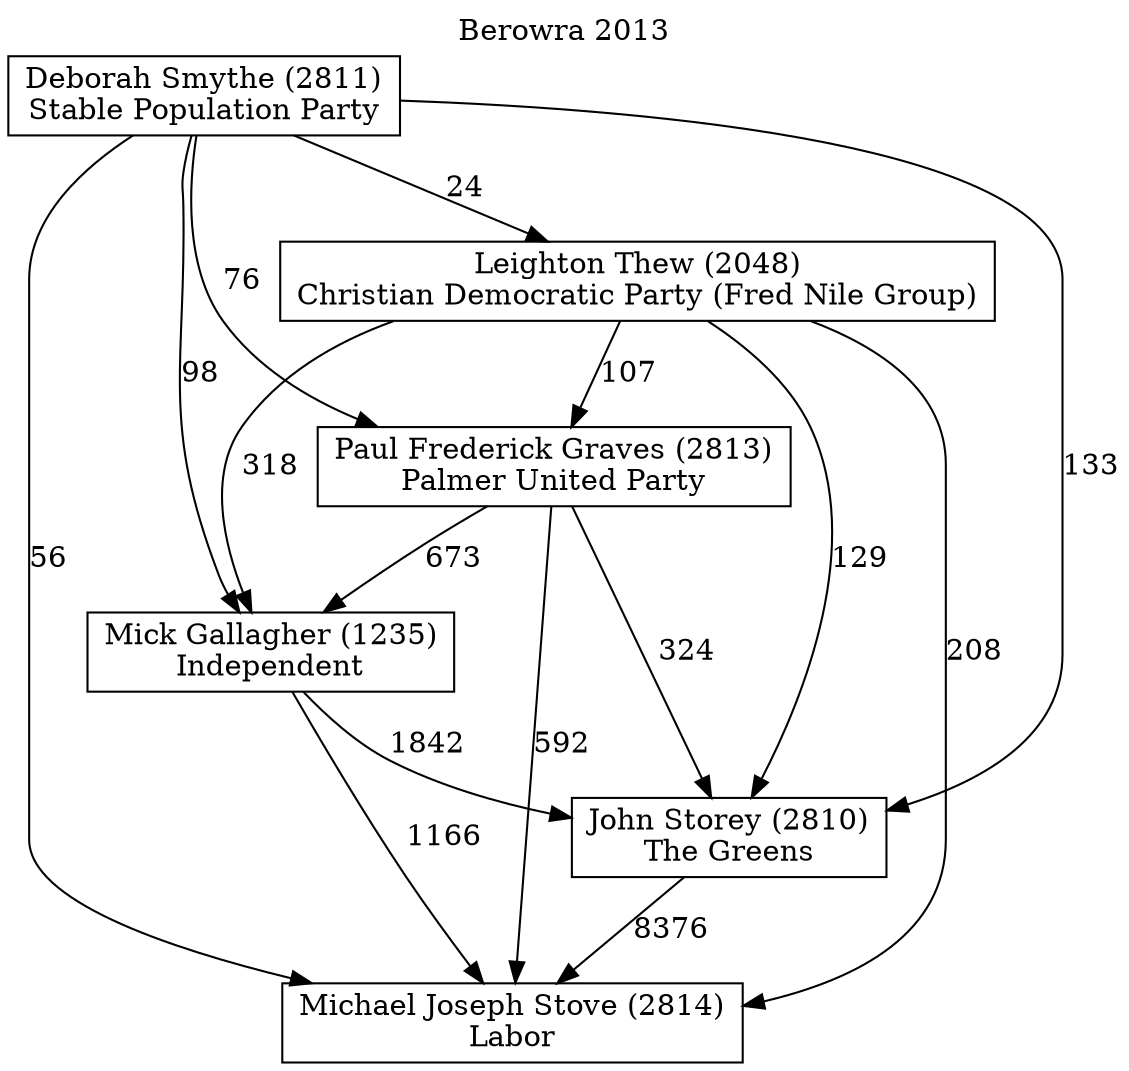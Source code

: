 // House preference flow
digraph "Michael Joseph Stove (2814)_Berowra_2013" {
	graph [label="Berowra 2013" labelloc=t mclimit=10]
	node [shape=box]
	"Michael Joseph Stove (2814)" [label="Michael Joseph Stove (2814)
Labor"]
	"John Storey (2810)" [label="John Storey (2810)
The Greens"]
	"Mick Gallagher (1235)" [label="Mick Gallagher (1235)
Independent"]
	"Paul Frederick Graves (2813)" [label="Paul Frederick Graves (2813)
Palmer United Party"]
	"Leighton Thew (2048)" [label="Leighton Thew (2048)
Christian Democratic Party (Fred Nile Group)"]
	"Deborah Smythe (2811)" [label="Deborah Smythe (2811)
Stable Population Party"]
	"John Storey (2810)" -> "Michael Joseph Stove (2814)" [label=8376]
	"Mick Gallagher (1235)" -> "John Storey (2810)" [label=1842]
	"Paul Frederick Graves (2813)" -> "Mick Gallagher (1235)" [label=673]
	"Leighton Thew (2048)" -> "Paul Frederick Graves (2813)" [label=107]
	"Deborah Smythe (2811)" -> "Leighton Thew (2048)" [label=24]
	"Mick Gallagher (1235)" -> "Michael Joseph Stove (2814)" [label=1166]
	"Paul Frederick Graves (2813)" -> "Michael Joseph Stove (2814)" [label=592]
	"Leighton Thew (2048)" -> "Michael Joseph Stove (2814)" [label=208]
	"Deborah Smythe (2811)" -> "Michael Joseph Stove (2814)" [label=56]
	"Deborah Smythe (2811)" -> "Paul Frederick Graves (2813)" [label=76]
	"Leighton Thew (2048)" -> "Mick Gallagher (1235)" [label=318]
	"Deborah Smythe (2811)" -> "Mick Gallagher (1235)" [label=98]
	"Paul Frederick Graves (2813)" -> "John Storey (2810)" [label=324]
	"Leighton Thew (2048)" -> "John Storey (2810)" [label=129]
	"Deborah Smythe (2811)" -> "John Storey (2810)" [label=133]
}
